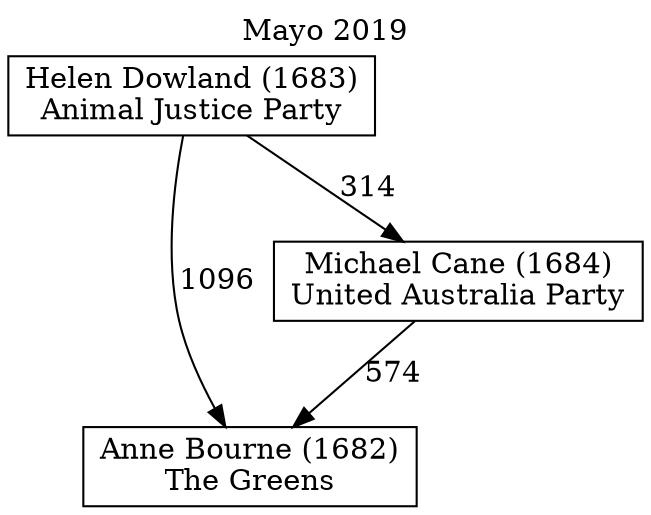 // House preference flow
digraph "Anne Bourne (1682)_Mayo_2019" {
	graph [label="Mayo 2019" labelloc=t mclimit=10]
	node [shape=box]
	"Anne Bourne (1682)" [label="Anne Bourne (1682)
The Greens"]
	"Michael Cane (1684)" [label="Michael Cane (1684)
United Australia Party"]
	"Helen Dowland (1683)" [label="Helen Dowland (1683)
Animal Justice Party"]
	"Anne Bourne (1682)" [label="Anne Bourne (1682)
The Greens"]
	"Helen Dowland (1683)" [label="Helen Dowland (1683)
Animal Justice Party"]
	"Helen Dowland (1683)" [label="Helen Dowland (1683)
Animal Justice Party"]
	"Michael Cane (1684)" [label="Michael Cane (1684)
United Australia Party"]
	"Helen Dowland (1683)" [label="Helen Dowland (1683)
Animal Justice Party"]
	"Helen Dowland (1683)" [label="Helen Dowland (1683)
Animal Justice Party"]
	"Michael Cane (1684)" -> "Anne Bourne (1682)" [label=574]
	"Helen Dowland (1683)" -> "Michael Cane (1684)" [label=314]
	"Helen Dowland (1683)" -> "Anne Bourne (1682)" [label=1096]
}
